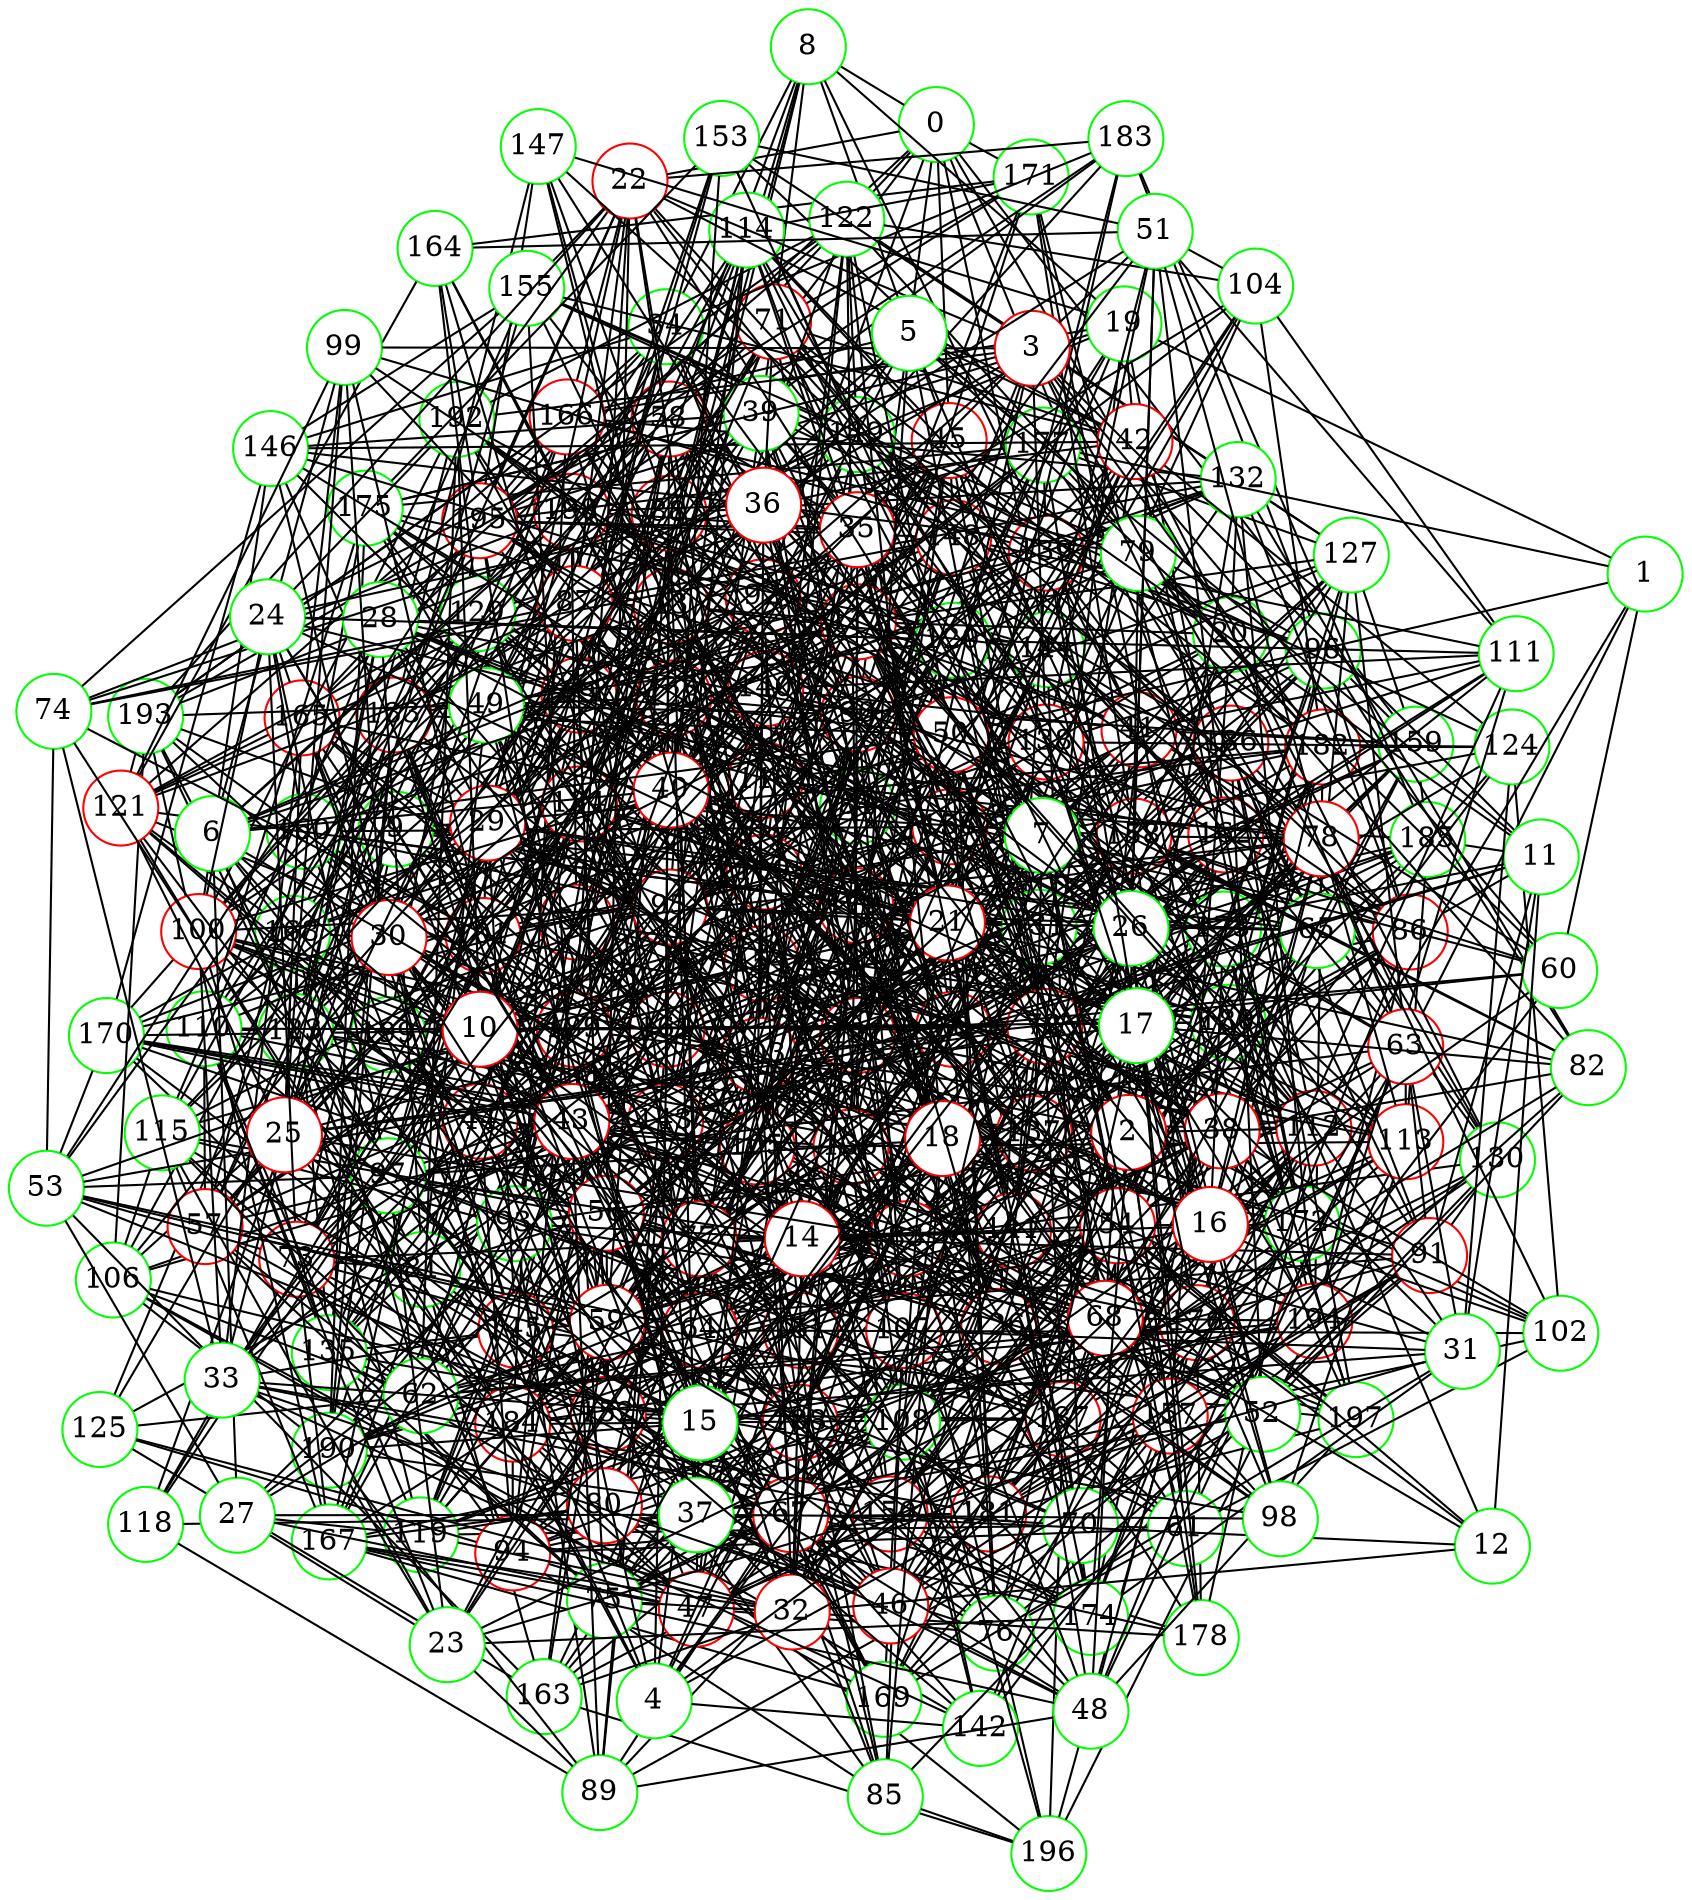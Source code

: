graph {
graph ["layout"="fdp"]
node ["style"="filled","fillcolor"="white","fixedsize"="true","shape"="circle"]
"0" ["color"="green"]
"162" ["color"="red"]
"181" ["color"="red"]
"197" ["color"="green"]
"165" ["color"="red"]
"191" ["color"="red"]
"192" ["color"="green"]
"198" ["color"="red"]
"196" ["color"="green"]
"8" ["color"="green"]
"34" ["color"="green"]
"66" ["color"="red"]
"96" ["color"="green"]
"101" ["color"="red"]
"160" ["color"="green"]
"175" ["color"="green"]
"177" ["color"="green"]
"182" ["color"="red"]
"194" ["color"="red"]
"187" ["color"="red"]
"179" ["color"="red"]
"199" ["color"="green"]
"180" ["color"="green"]
"189" ["color"="red"]
"193" ["color"="green"]
"195" ["color"="red"]
"190" ["color"="green"]
"133" ["color"="red"]
"135" ["color"="green"]
"161" ["color"="red"]
"164" ["color"="green"]
"171" ["color"="green"]
"173" ["color"="green"]
"176" ["color"="red"]
"178" ["color"="green"]
"184" ["color"="red"]
"168" ["color"="green"]
"142" ["color"="green"]
"145" ["color"="red"]
"150" ["color"="red"]
"163" ["color"="green"]
"174" ["color"="green"]
"139" ["color"="red"]
"147" ["color"="green"]
"149" ["color"="green"]
"183" ["color"="green"]
"185" ["color"="green"]
"153" ["color"="green"]
"155" ["color"="green"]
"154" ["color"="red"]
"152" ["color"="red"]
"169" ["color"="green"]
"172" ["color"="green"]
"170" ["color"="green"]
"109" ["color"="red"]
"112" ["color"="red"]
"143" ["color"="red"]
"116" ["color"="red"]
"128" ["color"="red"]
"156" ["color"="red"]
"186" ["color"="red"]
"159" ["color"="green"]
"166" ["color"="red"]
"138" ["color"="red"]
"188" ["color"="red"]
"148" ["color"="red"]
"119" ["color"="green"]
"123" ["color"="green"]
"137" ["color"="red"]
"157" ["color"="red"]
"126" ["color"="red"]
"122" ["color"="green"]
"127" ["color"="green"]
"136" ["color"="red"]
"151" ["color"="red"]
"124" ["color"="green"]
"69" ["color"="red"]
"132" ["color"="green"]
"140" ["color"="red"]
"70" ["color"="green"]
"144" ["color"="green"]
"81" ["color"="green"]
"134" ["color"="red"]
"158" ["color"="red"]
"103" ["color"="red"]
"106" ["color"="green"]
"129" ["color"="green"]
"115" ["color"="green"]
"167" ["color"="green"]
"141" ["color"="red"]
"83" ["color"="red"]
"130" ["color"="green"]
"85" ["color"="green"]
"105" ["color"="red"]
"111" ["color"="green"]
"120" ["color"="green"]
"113" ["color"="red"]
"117" ["color"="red"]
"94" ["color"="red"]
"108" ["color"="green"]
"125" ["color"="green"]
"95" ["color"="red"]
"131" ["color"="green"]
"100" ["color"="red"]
"146" ["color"="green"]
"86" ["color"="red"]
"92" ["color"="red"]
"87" ["color"="red"]
"97" ["color"="green"]
"114" ["color"="green"]
"121" ["color"="red"]
"107" ["color"="red"]
"89" ["color"="green"]
"118" ["color"="green"]
"93" ["color"="green"]
"91" ["color"="red"]
"73" ["color"="red"]
"76" ["color"="green"]
"80" ["color"="red"]
"90" ["color"="red"]
"102" ["color"="green"]
"110" ["color"="green"]
"84" ["color"="green"]
"44" ["color"="red"]
"64" ["color"="red"]
"88" ["color"="red"]
"45" ["color"="red"]
"19" ["color"="green"]
"50" ["color"="red"]
"65" ["color"="green"]
"72" ["color"="red"]
"104" ["color"="green"]
"54" ["color"="red"]
"78" ["color"="red"]
"63" ["color"="red"]
"57" ["color"="red"]
"75" ["color"="green"]
"62" ["color"="green"]
"58" ["color"="red"]
"61" ["color"="green"]
"42" ["color"="red"]
"71" ["color"="red"]
"55" ["color"="red"]
"41" ["color"="red"]
"77" ["color"="red"]
"13" ["color"="red"]
"82" ["color"="green"]
"9" ["color"="green"]
"47" ["color"="red"]
"20" ["color"="green"]
"39" ["color"="green"]
"22" ["color"="red"]
"56" ["color"="red"]
"29" ["color"="red"]
"38" ["color"="red"]
"46" ["color"="red"]
"67" ["color"="red"]
"48" ["color"="green"]
"52" ["color"="green"]
"68" ["color"="red"]
"49" ["color"="green"]
"59" ["color"="red"]
"1" ["color"="green"]
"60" ["color"="green"]
"79" ["color"="green"]
"2" ["color"="red"]
"21" ["color"="red"]
"35" ["color"="red"]
"40" ["color"="red"]
"28" ["color"="green"]
"3" ["color"="red"]
"99" ["color"="green"]
"11" ["color"="green"]
"12" ["color"="green"]
"32" ["color"="red"]
"43" ["color"="red"]
"31" ["color"="green"]
"51" ["color"="green"]
"4" ["color"="green"]
"18" ["color"="red"]
"98" ["color"="green"]
"30" ["color"="red"]
"5" ["color"="green"]
"6" ["color"="green"]
"27" ["color"="green"]
"37" ["color"="green"]
"53" ["color"="green"]
"74" ["color"="green"]
"7" ["color"="green"]
"10" ["color"="red"]
"33" ["color"="green"]
"14" ["color"="red"]
"15" ["color"="green"]
"16" ["color"="red"]
"26" ["color"="green"]
"17" ["color"="green"]
"24" ["color"="green"]
"25" ["color"="red"]
"23" ["color"="green"]
"36" ["color"="red"]
"0" -- "162"
"0" -- "165"
"0" -- "198"
"0" -- "8"
"0" -- "9"
"0" -- "171"
"0" -- "144"
"0" -- "20"
"0" -- "148"
"0" -- "22"
"0" -- "90"
"0" -- "92"
"0" -- "159"
"162" -- "181"
"181" -- "197"
"165" -- "191"
"191" -- "192"
"191" -- "196"
"192" -- "198"
"8" -- "34"
"8" -- "19"
"8" -- "55"
"8" -- "71"
"8" -- "88"
"8" -- "41"
"8" -- "58"
"8" -- "13"
"8" -- "45"
"34" -- "66"
"34" -- "133"
"34" -- "165"
"34" -- "166"
"34" -- "44"
"34" -- "81"
"34" -- "146"
"34" -- "180"
"34" -- "183"
"34" -- "90"
"34" -- "186"
"66" -- "96"
"66" -- "162"
"66" -- "69"
"66" -- "101"
"66" -- "102"
"66" -- "76"
"66" -- "109"
"66" -- "110"
"66" -- "84"
"66" -- "149"
"66" -- "86"
"66" -- "188"
"96" -- "101"
"96" -- "139"
"96" -- "148"
"96" -- "180"
"96" -- "183"
"96" -- "156"
"96" -- "159"
"101" -- "160"
"101" -- "133"
"101" -- "135"
"101" -- "109"
"101" -- "151"
"101" -- "124"
"101" -- "190"
"160" -- "175"
"175" -- "177"
"175" -- "179"
"175" -- "190"
"177" -- "182"
"182" -- "194"
"182" -- "187"
"194" -- "196"
"187" -- "196"
"179" -- "199"
"179" -- "180"
"180" -- "197"
"180" -- "189"
"189" -- "193"
"189" -- "195"
"195" -- "198"
"195" -- "199"
"190" -- "199"
"133" -- "135"
"133" -- "139"
"133" -- "147"
"133" -- "152"
"133" -- "190"
"135" -- "161"
"135" -- "168"
"135" -- "142"
"135" -- "145"
"135" -- "184"
"161" -- "164"
"161" -- "165"
"161" -- "175"
"161" -- "176"
"164" -- "195"
"164" -- "198"
"164" -- "171"
"171" -- "195"
"171" -- "173"
"173" -- "194"
"176" -- "196"
"176" -- "178"
"176" -- "184"
"178" -- "184"
"184" -- "196"
"184" -- "187"
"184" -- "191"
"168" -- "198"
"142" -- "176"
"145" -- "165"
"145" -- "197"
"145" -- "150"
"150" -- "163"
"150" -- "199"
"150" -- "174"
"150" -- "180"
"150" -- "181"
"163" -- "196"
"174" -- "176"
"174" -- "179"
"174" -- "180"
"174" -- "187"
"139" -- "176"
"139" -- "177"
"139" -- "191"
"147" -- "195"
"147" -- "149"
"147" -- "154"
"149" -- "165"
"149" -- "168"
"149" -- "182"
"149" -- "183"
"149" -- "153"
"149" -- "155"
"149" -- "189"
"183" -- "198"
"183" -- "185"
"185" -- "189"
"153" -- "177"
"153" -- "175"
"154" -- "192"
"154" -- "197"
"154" -- "178"
"154" -- "180"
"152" -- "165"
"152" -- "198"
"152" -- "169"
"152" -- "170"
"152" -- "173"
"152" -- "174"
"152" -- "184"
"152" -- "187"
"152" -- "189"
"169" -- "172"
"169" -- "181"
"172" -- "173"
"170" -- "184"
"170" -- "189"
"109" -- "164"
"109" -- "170"
"109" -- "142"
"109" -- "112"
"109" -- "145"
"109" -- "150"
"109" -- "122"
"109" -- "123"
"109" -- "187"
"109" -- "156"
"112" -- "143"
"112" -- "178"
"112" -- "179"
"112" -- "116"
"112" -- "181"
"112" -- "154"
"112" -- "186"
"112" -- "156"
"112" -- "157"
"112" -- "189"
"143" -- "198"
"143" -- "150"
"143" -- "161"
"143" -- "170"
"143" -- "179"
"143" -- "182"
"143" -- "185"
"116" -- "128"
"116" -- "166"
"116" -- "168"
"116" -- "138"
"116" -- "170"
"116" -- "143"
"116" -- "148"
"116" -- "119"
"128" -- "193"
"128" -- "198"
"128" -- "172"
"128" -- "175"
"128" -- "145"
"128" -- "147"
"128" -- "154"
"128" -- "156"
"128" -- "159"
"128" -- "191"
"156" -- "160"
"156" -- "174"
"156" -- "182"
"156" -- "183"
"156" -- "186"
"156" -- "189"
"186" -- "197"
"186" -- "198"
"186" -- "199"
"159" -- "182"
"159" -- "185"
"166" -- "193"
"166" -- "195"
"166" -- "179"
"166" -- "184"
"138" -- "192"
"138" -- "175"
"138" -- "188"
"188" -- "194"
"188" -- "189"
"148" -- "162"
"148" -- "195"
"148" -- "154"
"119" -- "143"
"119" -- "123"
"119" -- "126"
"123" -- "192"
"123" -- "193"
"123" -- "137"
"123" -- "172"
"123" -- "145"
"137" -- "163"
"137" -- "172"
"137" -- "152"
"137" -- "157"
"137" -- "159"
"157" -- "168"
"157" -- "174"
"126" -- "163"
"126" -- "139"
"126" -- "179"
"126" -- "154"
"126" -- "187"
"122" -- "128"
"122" -- "192"
"122" -- "193"
"122" -- "149"
"122" -- "182"
"122" -- "127"
"122" -- "191"
"127" -- "136"
"127" -- "177"
"127" -- "180"
"127" -- "153"
"127" -- "187"
"127" -- "159"
"127" -- "191"
"136" -- "165"
"136" -- "197"
"136" -- "142"
"136" -- "150"
"136" -- "151"
"136" -- "184"
"151" -- "160"
"151" -- "162"
"151" -- "181"
"151" -- "154"
"151" -- "187"
"151" -- "159"
"124" -- "182"
"124" -- "138"
"124" -- "155"
"124" -- "126"
"69" -- "132"
"69" -- "70"
"69" -- "199"
"69" -- "73"
"69" -- "175"
"69" -- "114"
"69" -- "116"
"69" -- "117"
"69" -- "150"
"69" -- "191"
"132" -- "194"
"132" -- "166"
"132" -- "139"
"132" -- "140"
"132" -- "191"
"140" -- "195"
"140" -- "143"
"140" -- "184"
"140" -- "191"
"70" -- "172"
"70" -- "144"
"70" -- "81"
"70" -- "83"
"70" -- "150"
"70" -- "182"
"70" -- "119"
"70" -- "89"
"70" -- "91"
"70" -- "157"
"144" -- "163"
"144" -- "198"
"144" -- "168"
"144" -- "175"
"144" -- "156"
"81" -- "128"
"81" -- "163"
"81" -- "134"
"81" -- "103"
"81" -- "123"
"134" -- "161"
"134" -- "143"
"134" -- "177"
"134" -- "180"
"134" -- "158"
"134" -- "191"
"158" -- "194"
"158" -- "163"
"158" -- "171"
"158" -- "176"
"103" -- "106"
"103" -- "109"
"103" -- "141"
"103" -- "175"
"103" -- "145"
"103" -- "177"
"103" -- "184"
"103" -- "185"
"103" -- "122"
"103" -- "157"
"103" -- "159"
"106" -- "129"
"106" -- "193"
"106" -- "115"
"106" -- "169"
"106" -- "140"
"106" -- "190"
"106" -- "143"
"129" -- "164"
"129" -- "137"
"129" -- "170"
"129" -- "140"
"129" -- "177"
"129" -- "183"
"115" -- "133"
"115" -- "167"
"115" -- "154"
"115" -- "155"
"167" -- "193"
"167" -- "169"
"167" -- "189"
"141" -- "170"
"141" -- "150"
"83" -- "130"
"83" -- "197"
"83" -- "134"
"83" -- "137"
"83" -- "145"
"83" -- "85"
"83" -- "86"
"83" -- "87"
"83" -- "154"
"83" -- "94"
"83" -- "159"
"83" -- "100"
"83" -- "101"
"83" -- "107"
"83" -- "184"
"83" -- "127"
"83" -- "191"
"130" -- "177"
"130" -- "181"
"130" -- "139"
"130" -- "187"
"85" -- "130"
"85" -- "196"
"85" -- "152"
"85" -- "105"
"85" -- "94"
"85" -- "95"
"105" -- "128"
"105" -- "129"
"105" -- "133"
"105" -- "138"
"105" -- "148"
"105" -- "149"
"105" -- "170"
"105" -- "111"
"105" -- "176"
"105" -- "113"
"105" -- "119"
"105" -- "126"
"111" -- "162"
"111" -- "194"
"111" -- "148"
"111" -- "120"
"111" -- "186"
"111" -- "140"
"111" -- "157"
"120" -- "133"
"120" -- "135"
"120" -- "179"
"120" -- "181"
"120" -- "151"
"120" -- "153"
"120" -- "157"
"113" -- "194"
"113" -- "117"
"113" -- "185"
"113" -- "191"
"117" -- "132"
"117" -- "138"
"117" -- "170"
"117" -- "171"
"117" -- "176"
"117" -- "189"
"117" -- "127"
"94" -- "128"
"94" -- "108"
"94" -- "181"
"94" -- "152"
"94" -- "184"
"94" -- "123"
"94" -- "125"
"94" -- "157"
"94" -- "191"
"108" -- "167"
"108" -- "174"
"108" -- "113"
"125" -- "163"
"125" -- "195"
"125" -- "143"
"95" -- "160"
"95" -- "193"
"95" -- "131"
"95" -- "100"
"95" -- "135"
"95" -- "105"
"95" -- "108"
"95" -- "109"
"95" -- "143"
"95" -- "116"
"95" -- "119"
"95" -- "153"
"95" -- "156"
"131" -- "160"
"131" -- "134"
"131" -- "172"
"131" -- "141"
"131" -- "186"
"131" -- "187"
"131" -- "188"
"131" -- "189"
"100" -- "192"
"100" -- "103"
"100" -- "135"
"100" -- "105"
"100" -- "146"
"100" -- "151"
"100" -- "189"
"146" -- "170"
"146" -- "155"
"146" -- "191"
"86" -- "96"
"86" -- "194"
"86" -- "132"
"86" -- "137"
"86" -- "108"
"86" -- "144"
"86" -- "116"
"86" -- "151"
"86" -- "186"
"86" -- "92"
"86" -- "158"
"92" -- "160"
"92" -- "103"
"92" -- "135"
"92" -- "199"
"92" -- "173"
"92" -- "146"
"92" -- "123"
"92" -- "189"
"92" -- "126"
"92" -- "95"
"87" -- "97"
"87" -- "132"
"87" -- "101"
"87" -- "140"
"87" -- "113"
"87" -- "114"
"87" -- "152"
"87" -- "121"
"87" -- "153"
"97" -- "193"
"97" -- "198"
"97" -- "168"
"97" -- "137"
"114" -- "161"
"114" -- "138"
"114" -- "139"
"114" -- "171"
"114" -- "156"
"121" -- "129"
"121" -- "161"
"121" -- "193"
"121" -- "131"
"121" -- "164"
"121" -- "165"
"121" -- "166"
"121" -- "168"
"121" -- "145"
"107" -- "129"
"107" -- "196"
"107" -- "134"
"107" -- "169"
"107" -- "143"
"107" -- "115"
"107" -- "179"
"107" -- "116"
"107" -- "181"
"107" -- "186"
"89" -- "161"
"89" -- "118"
"89" -- "107"
"89" -- "93"
"89" -- "190"
"89" -- "143"
"118" -- "181"
"118" -- "134"
"93" -- "112"
"93" -- "114"
"93" -- "190"
"91" -- "161"
"91" -- "130"
"91" -- "162"
"91" -- "194"
"91" -- "145"
"91" -- "148"
"91" -- "181"
"91" -- "186"
"91" -- "188"
"91" -- "157"
"91" -- "127"
"73" -- "134"
"73" -- "103"
"73" -- "167"
"73" -- "76"
"73" -- "108"
"73" -- "81"
"73" -- "118"
"73" -- "90"
"73" -- "156"
"73" -- "94"
"76" -- "105"
"76" -- "80"
"76" -- "112"
"76" -- "91"
"80" -- "97"
"80" -- "165"
"80" -- "167"
"80" -- "168"
"80" -- "177"
"80" -- "178"
"80" -- "179"
"80" -- "149"
"80" -- "119"
"80" -- "188"
"90" -- "128"
"90" -- "136"
"90" -- "105"
"90" -- "107"
"90" -- "171"
"90" -- "176"
"90" -- "113"
"90" -- "180"
"90" -- "181"
"90" -- "152"
"90" -- "155"
"90" -- "189"
"90" -- "127"
"102" -- "161"
"102" -- "124"
"102" -- "172"
"102" -- "157"
"110" -- "161"
"110" -- "135"
"110" -- "168"
"110" -- "143"
"110" -- "175"
"110" -- "114"
"110" -- "119"
"110" -- "123"
"84" -- "131"
"84" -- "103"
"84" -- "172"
"84" -- "146"
"84" -- "182"
"84" -- "87"
"84" -- "185"
"44" -- "64"
"44" -- "131"
"44" -- "100"
"44" -- "167"
"44" -- "136"
"44" -- "105"
"44" -- "139"
"44" -- "140"
"44" -- "45"
"44" -- "109"
"44" -- "80"
"44" -- "83"
"44" -- "150"
"44" -- "152"
"44" -- "121"
"44" -- "188"
"44" -- "94"
"44" -- "158"
"64" -- "66"
"64" -- "69"
"64" -- "102"
"64" -- "140"
"64" -- "85"
"64" -- "88"
"64" -- "185"
"64" -- "90"
"64" -- "190"
"88" -- "193"
"88" -- "132"
"88" -- "110"
"88" -- "143"
"88" -- "147"
"88" -- "116"
"88" -- "120"
"88" -- "188"
"88" -- "158"
"45" -- "96"
"45" -- "131"
"45" -- "100"
"45" -- "136"
"45" -- "138"
"45" -- "140"
"45" -- "109"
"45" -- "114"
"45" -- "116"
"45" -- "158"
"45" -- "95"
"19" -- "50"
"19" -- "147"
"19" -- "195"
"19" -- "166"
"19" -- "88"
"19" -- "42"
"19" -- "172"
"19" -- "109"
"19" -- "141"
"19" -- "143"
"50" -- "65"
"50" -- "69"
"50" -- "133"
"50" -- "72"
"50" -- "104"
"50" -- "105"
"50" -- "76"
"50" -- "108"
"50" -- "110"
"50" -- "112"
"50" -- "54"
"50" -- "57"
"50" -- "58"
"50" -- "122"
"50" -- "61"
"50" -- "95"
"50" -- "127"
"65" -- "165"
"65" -- "108"
"65" -- "176"
"65" -- "150"
"65" -- "151"
"65" -- "186"
"65" -- "158"
"65" -- "95"
"65" -- "127"
"72" -- "111"
"72" -- "80"
"72" -- "116"
"72" -- "88"
"72" -- "120"
"72" -- "185"
"72" -- "124"
"72" -- "94"
"72" -- "126"
"104" -- "179"
"104" -- "134"
"104" -- "182"
"104" -- "122"
"104" -- "138"
"104" -- "156"
"104" -- "111"
"54" -- "197"
"54" -- "198"
"54" -- "73"
"54" -- "78"
"54" -- "150"
"54" -- "154"
"54" -- "95"
"54" -- "96"
"54" -- "161"
"54" -- "162"
"54" -- "169"
"54" -- "108"
"54" -- "109"
"54" -- "117"
"54" -- "181"
"54" -- "182"
"54" -- "184"
"54" -- "188"
"54" -- "126"
"54" -- "190"
"54" -- "63"
"78" -- "97"
"78" -- "162"
"78" -- "102"
"78" -- "140"
"78" -- "176"
"78" -- "113"
"78" -- "179"
"78" -- "116"
"78" -- "149"
"78" -- "93"
"78" -- "158"
"63" -- "97"
"63" -- "195"
"63" -- "172"
"63" -- "141"
"63" -- "78"
"63" -- "113"
"63" -- "181"
"57" -- "160"
"57" -- "129"
"57" -- "161"
"57" -- "134"
"57" -- "199"
"57" -- "72"
"57" -- "75"
"57" -- "110"
"57" -- "187"
"57" -- "62"
"57" -- "95"
"75" -- "130"
"75" -- "135"
"75" -- "137"
"75" -- "76"
"75" -- "108"
"75" -- "178"
"75" -- "84"
"75" -- "121"
"75" -- "188"
"75" -- "189"
"62" -- "192"
"62" -- "194"
"62" -- "134"
"62" -- "168"
"62" -- "106"
"62" -- "109"
"62" -- "141"
"62" -- "143"
"62" -- "176"
"62" -- "115"
"62" -- "125"
"58" -- "160"
"58" -- "193"
"58" -- "100"
"58" -- "134"
"58" -- "143"
"58" -- "179"
"58" -- "86"
"58" -- "154"
"58" -- "186"
"58" -- "92"
"58" -- "93"
"58" -- "189"
"61" -- "70"
"61" -- "102"
"61" -- "105"
"61" -- "76"
"61" -- "109"
"61" -- "151"
"61" -- "157"
"61" -- "94"
"61" -- "63"
"42" -- "130"
"42" -- "195"
"42" -- "71"
"42" -- "139"
"42" -- "172"
"42" -- "141"
"42" -- "50"
"42" -- "146"
"42" -- "155"
"42" -- "124"
"42" -- "156"
"42" -- "95"
"71" -- "162"
"71" -- "195"
"71" -- "134"
"71" -- "199"
"71" -- "171"
"71" -- "143"
"71" -- "84"
"71" -- "148"
"71" -- "86"
"71" -- "182"
"55" -- "198"
"55" -- "135"
"55" -- "139"
"55" -- "78"
"55" -- "113"
"55" -- "114"
"55" -- "115"
"55" -- "180"
"55" -- "94"
"55" -- "126"
"55" -- "95"
"55" -- "191"
"41" -- "197"
"41" -- "198"
"41" -- "137"
"41" -- "139"
"41" -- "140"
"41" -- "77"
"41" -- "78"
"41" -- "111"
"41" -- "143"
"41" -- "81"
"41" -- "187"
"41" -- "92"
"41" -- "63"
"41" -- "159"
"77" -- "96"
"77" -- "128"
"77" -- "97"
"77" -- "193"
"77" -- "162"
"77" -- "138"
"77" -- "170"
"77" -- "141"
"77" -- "173"
"77" -- "143"
"77" -- "148"
"77" -- "85"
"77" -- "181"
"77" -- "90"
"77" -- "187"
"77" -- "126"
"13" -- "66"
"13" -- "134"
"13" -- "103"
"13" -- "137"
"13" -- "106"
"13" -- "107"
"13" -- "144"
"13" -- "82"
"13" -- "148"
"13" -- "117"
"13" -- "87"
"13" -- "121"
"13" -- "93"
"13" -- "63"
"82" -- "96"
"82" -- "179"
"82" -- "132"
"82" -- "169"
"82" -- "158"
"9" -- "65"
"9" -- "166"
"9" -- "198"
"9" -- "136"
"9" -- "73"
"9" -- "105"
"9" -- "139"
"9" -- "47"
"9" -- "179"
"9" -- "118"
"9" -- "182"
"9" -- "57"
"9" -- "189"
"47" -- "64"
"47" -- "194"
"47" -- "167"
"47" -- "136"
"47" -- "106"
"47" -- "82"
"47" -- "115"
"47" -- "184"
"47" -- "90"
"47" -- "154"
"47" -- "188"
"47" -- "157"
"47" -- "94"
"20" -- "132"
"20" -- "39"
"20" -- "137"
"20" -- "107"
"20" -- "117"
"20" -- "149"
"20" -- "157"
"20" -- "189"
"20" -- "63"
"20" -- "95"
"20" -- "191"
"39" -- "160"
"39" -- "66"
"39" -- "73"
"39" -- "137"
"39" -- "108"
"39" -- "175"
"39" -- "146"
"39" -- "83"
"39" -- "120"
"39" -- "123"
"39" -- "158"
"22" -- "192"
"22" -- "193"
"22" -- "162"
"22" -- "195"
"22" -- "166"
"22" -- "103"
"22" -- "168"
"22" -- "42"
"22" -- "173"
"22" -- "87"
"22" -- "183"
"22" -- "56"
"22" -- "58"
"22" -- "155"
"22" -- "29"
"22" -- "189"
"56" -- "96"
"56" -- "160"
"56" -- "66"
"56" -- "163"
"56" -- "197"
"56" -- "169"
"56" -- "76"
"56" -- "81"
"56" -- "146"
"56" -- "115"
"56" -- "152"
"56" -- "184"
"56" -- "121"
"56" -- "126"
"56" -- "158"
"29" -- "161"
"29" -- "101"
"29" -- "38"
"29" -- "71"
"29" -- "167"
"29" -- "173"
"29" -- "145"
"29" -- "115"
"29" -- "88"
"29" -- "153"
"29" -- "191"
"38" -- "102"
"38" -- "72"
"38" -- "171"
"38" -- "172"
"38" -- "46"
"38" -- "142"
"38" -- "49"
"38" -- "82"
"38" -- "179"
"38" -- "88"
"38" -- "152"
"38" -- "89"
"38" -- "59"
"38" -- "187"
"38" -- "124"
"38" -- "95"
"38" -- "159"
"46" -- "194"
"46" -- "67"
"46" -- "199"
"46" -- "137"
"46" -- "173"
"46" -- "48"
"46" -- "80"
"46" -- "112"
"46" -- "81"
"46" -- "113"
"46" -- "52"
"46" -- "181"
"46" -- "55"
"46" -- "151"
"46" -- "57"
"46" -- "189"
"67" -- "100"
"67" -- "103"
"67" -- "137"
"67" -- "169"
"67" -- "138"
"67" -- "75"
"67" -- "173"
"67" -- "110"
"67" -- "142"
"67" -- "112"
"67" -- "115"
"67" -- "190"
"48" -- "197"
"48" -- "167"
"48" -- "141"
"48" -- "83"
"48" -- "54"
"48" -- "86"
"48" -- "152"
"48" -- "89"
"48" -- "188"
"48" -- "157"
"48" -- "189"
"48" -- "63"
"52" -- "82"
"52" -- "83"
"52" -- "68"
"52" -- "116"
"52" -- "199"
"52" -- "186"
"52" -- "139"
"52" -- "191"
"68" -- "128"
"68" -- "161"
"68" -- "194"
"68" -- "131"
"68" -- "76"
"68" -- "113"
"68" -- "179"
"68" -- "148"
"68" -- "87"
"68" -- "123"
"68" -- "93"
"68" -- "94"
"68" -- "158"
"68" -- "159"
"49" -- "64"
"49" -- "162"
"49" -- "100"
"49" -- "103"
"49" -- "81"
"49" -- "114"
"49" -- "117"
"49" -- "58"
"49" -- "90"
"49" -- "154"
"49" -- "156"
"59" -- "162"
"59" -- "163"
"59" -- "101"
"59" -- "70"
"59" -- "77"
"59" -- "83"
"59" -- "148"
"59" -- "180"
"59" -- "117"
"59" -- "119"
"59" -- "88"
"59" -- "152"
"59" -- "156"
"59" -- "188"
"59" -- "191"
"1" -- "112"
"1" -- "177"
"1" -- "50"
"1" -- "19"
"1" -- "60"
"1" -- "63"
"60" -- "144"
"60" -- "67"
"60" -- "103"
"60" -- "142"
"60" -- "158"
"60" -- "79"
"60" -- "191"
"79" -- "160"
"79" -- "161"
"79" -- "82"
"79" -- "166"
"79" -- "186"
"79" -- "155"
"79" -- "188"
"2" -- "129"
"2" -- "132"
"2" -- "39"
"2" -- "103"
"2" -- "107"
"2" -- "174"
"2" -- "79"
"2" -- "112"
"2" -- "178"
"2" -- "21"
"2" -- "117"
"2" -- "181"
"2" -- "185"
"2" -- "58"
"2" -- "156"
"2" -- "61"
"2" -- "93"
"2" -- "126"
"2" -- "190"
"21" -- "65"
"21" -- "161"
"21" -- "66"
"21" -- "35"
"21" -- "70"
"21" -- "134"
"21" -- "40"
"21" -- "136"
"21" -- "140"
"21" -- "109"
"21" -- "174"
"21" -- "112"
"21" -- "144"
"21" -- "113"
"21" -- "145"
"21" -- "183"
"21" -- "28"
"21" -- "156"
"35" -- "195"
"35" -- "198"
"35" -- "40"
"35" -- "104"
"35" -- "137"
"35" -- "109"
"35" -- "141"
"35" -- "110"
"35" -- "112"
"35" -- "114"
"35" -- "179"
"35" -- "57"
"35" -- "93"
"40" -- "128"
"40" -- "194"
"40" -- "195"
"40" -- "100"
"40" -- "137"
"40" -- "140"
"40" -- "177"
"40" -- "114"
"40" -- "54"
"40" -- "120"
"40" -- "187"
"40" -- "62"
"28" -- "108"
"28" -- "81"
"28" -- "84"
"28" -- "116"
"28" -- "120"
"28" -- "90"
"28" -- "122"
"28" -- "123"
"28" -- "156"
"28" -- "29"
"28" -- "126"
"3" -- "192"
"3" -- "65"
"3" -- "130"
"3" -- "99"
"3" -- "133"
"3" -- "134"
"3" -- "136"
"3" -- "138"
"3" -- "11"
"3" -- "175"
"3" -- "51"
"3" -- "179"
"3" -- "148"
"3" -- "22"
"3" -- "182"
"3" -- "60"
"3" -- "29"
"99" -- "128"
"99" -- "101"
"99" -- "165"
"99" -- "199"
"99" -- "121"
"99" -- "139"
"99" -- "173"
"11" -- "161"
"11" -- "66"
"11" -- "86"
"11" -- "185"
"11" -- "91"
"11" -- "12"
"11" -- "45"
"11" -- "31"
"11" -- "143"
"12" -- "32"
"12" -- "176"
"12" -- "67"
"12" -- "68"
"12" -- "54"
"12" -- "173"
"32" -- "162"
"32" -- "163"
"32" -- "167"
"32" -- "72"
"32" -- "43"
"32" -- "75"
"32" -- "109"
"32" -- "141"
"32" -- "83"
"32" -- "179"
"32" -- "84"
"32" -- "55"
"32" -- "119"
"32" -- "56"
"32" -- "188"
"32" -- "125"
"43" -- "195"
"43" -- "133"
"43" -- "165"
"43" -- "167"
"43" -- "169"
"43" -- "138"
"43" -- "170"
"43" -- "176"
"43" -- "116"
"43" -- "117"
"43" -- "119"
"43" -- "120"
"43" -- "89"
"43" -- "155"
"43" -- "187"
"43" -- "159"
"31" -- "131"
"31" -- "149"
"31" -- "150"
"31" -- "152"
"31" -- "169"
"31" -- "107"
"31" -- "124"
"31" -- "141"
"31" -- "174"
"31" -- "63"
"51" -- "162"
"51" -- "164"
"51" -- "133"
"51" -- "104"
"51" -- "138"
"51" -- "78"
"51" -- "111"
"51" -- "144"
"51" -- "117"
"51" -- "153"
"51" -- "158"
"4" -- "64"
"4" -- "160"
"4" -- "161"
"4" -- "66"
"4" -- "67"
"4" -- "101"
"4" -- "172"
"4" -- "141"
"4" -- "142"
"4" -- "81"
"4" -- "18"
"4" -- "184"
"4" -- "157"
"18" -- "64"
"18" -- "98"
"18" -- "194"
"18" -- "133"
"18" -- "140"
"18" -- "84"
"18" -- "85"
"18" -- "150"
"18" -- "182"
"18" -- "122"
"18" -- "155"
"18" -- "187"
"18" -- "92"
"18" -- "188"
"18" -- "30"
"98" -- "144"
"98" -- "176"
"98" -- "113"
"98" -- "135"
"98" -- "136"
"98" -- "105"
"98" -- "138"
"98" -- "126"
"30" -- "68"
"30" -- "101"
"30" -- "166"
"30" -- "71"
"30" -- "168"
"30" -- "105"
"30" -- "45"
"30" -- "79"
"30" -- "143"
"30" -- "145"
"30" -- "146"
"30" -- "148"
"30" -- "56"
"30" -- "184"
"30" -- "188"
"30" -- "125"
"5" -- "144"
"5" -- "49"
"5" -- "177"
"5" -- "115"
"5" -- "20"
"5" -- "101"
"5" -- "166"
"5" -- "40"
"5" -- "72"
"5" -- "136"
"5" -- "42"
"5" -- "11"
"6" -- "99"
"6" -- "198"
"6" -- "71"
"6" -- "199"
"6" -- "40"
"6" -- "105"
"6" -- "50"
"6" -- "148"
"6" -- "117"
"6" -- "151"
"6" -- "27"
"6" -- "92"
"6" -- "93"
"6" -- "94"
"27" -- "179"
"27" -- "37"
"27" -- "53"
"27" -- "119"
"27" -- "136"
"27" -- "47"
"27" -- "191"
"37" -- "128"
"37" -- "98"
"37" -- "162"
"37" -- "133"
"37" -- "138"
"37" -- "44"
"37" -- "46"
"37" -- "143"
"37" -- "48"
"37" -- "49"
"37" -- "52"
"37" -- "189"
"53" -- "64"
"53" -- "97"
"53" -- "66"
"53" -- "163"
"53" -- "195"
"53" -- "133"
"53" -- "73"
"53" -- "74"
"53" -- "170"
"53" -- "179"
"53" -- "152"
"53" -- "59"
"74" -- "161"
"74" -- "148"
"74" -- "198"
"74" -- "87"
"74" -- "88"
"74" -- "184"
"74" -- "155"
"7" -- "192"
"7" -- "34"
"7" -- "71"
"7" -- "137"
"7" -- "75"
"7" -- "44"
"7" -- "108"
"7" -- "145"
"7" -- "178"
"7" -- "22"
"7" -- "54"
"7" -- "60"
"7" -- "157"
"7" -- "127"
"10" -- "64"
"10" -- "128"
"10" -- "192"
"10" -- "33"
"10" -- "100"
"10" -- "134"
"10" -- "71"
"10" -- "72"
"10" -- "13"
"10" -- "143"
"10" -- "180"
"10" -- "21"
"10" -- "117"
"10" -- "181"
"10" -- "118"
"10" -- "153"
"10" -- "154"
"10" -- "59"
"10" -- "61"
"33" -- "161"
"33" -- "100"
"33" -- "133"
"33" -- "165"
"33" -- "74"
"33" -- "44"
"33" -- "140"
"33" -- "46"
"33" -- "142"
"33" -- "145"
"33" -- "181"
"33" -- "150"
"33" -- "188"
"14" -- "32"
"14" -- "160"
"14" -- "97"
"14" -- "68"
"14" -- "166"
"14" -- "167"
"14" -- "136"
"14" -- "41"
"14" -- "172"
"14" -- "45"
"14" -- "77"
"14" -- "141"
"14" -- "80"
"14" -- "176"
"14" -- "83"
"14" -- "20"
"14" -- "184"
"14" -- "91"
"14" -- "92"
"14" -- "93"
"14" -- "189"
"14" -- "190"
"15" -- "194"
"15" -- "101"
"15" -- "105"
"15" -- "42"
"15" -- "106"
"15" -- "76"
"15" -- "145"
"15" -- "119"
"15" -- "152"
"15" -- "186"
"15" -- "29"
"15" -- "30"
"15" -- "158"
"15" -- "190"
"16" -- "32"
"16" -- "35"
"16" -- "166"
"16" -- "137"
"16" -- "138"
"16" -- "173"
"16" -- "78"
"16" -- "112"
"16" -- "113"
"16" -- "52"
"16" -- "117"
"16" -- "181"
"16" -- "54"
"16" -- "182"
"16" -- "26"
"16" -- "29"
"16" -- "62"
"16" -- "31"
"26" -- "128"
"26" -- "192"
"26" -- "129"
"26" -- "66"
"26" -- "195"
"26" -- "197"
"26" -- "169"
"26" -- "178"
"26" -- "51"
"26" -- "148"
"26" -- "150"
"26" -- "29"
"26" -- "61"
"17" -- "162"
"17" -- "194"
"17" -- "76"
"17" -- "45"
"17" -- "78"
"17" -- "47"
"17" -- "176"
"17" -- "177"
"17" -- "82"
"17" -- "114"
"17" -- "24"
"17" -- "25"
"17" -- "58"
"17" -- "126"
"24" -- "64"
"24" -- "160"
"24" -- "192"
"24" -- "97"
"24" -- "100"
"24" -- "69"
"24" -- "165"
"24" -- "73"
"24" -- "43"
"24" -- "177"
"24" -- "120"
"24" -- "58"
"24" -- "28"
"25" -- "161"
"25" -- "34"
"25" -- "99"
"25" -- "165"
"25" -- "72"
"25" -- "168"
"25" -- "142"
"25" -- "174"
"25" -- "83"
"25" -- "151"
"25" -- "184"
"25" -- "121"
"25" -- "155"
"25" -- "187"
"25" -- "28"
"23" -- "97"
"23" -- "115"
"23" -- "150"
"23" -- "103"
"23" -- "89"
"23" -- "27"
"23" -- "108"
"23" -- "156"
"23" -- "110"
"23" -- "174"
"23" -- "190"
"23" -- "191"
"36" -- "69"
"36" -- "198"
"36" -- "71"
"36" -- "73"
"36" -- "105"
"36" -- "141"
"36" -- "79"
"36" -- "112"
"36" -- "146"
"36" -- "147"
"36" -- "180"
"36" -- "123"
"36" -- "189"
"36" -- "126"
"36" -- "158"
"36" -- "191"
}